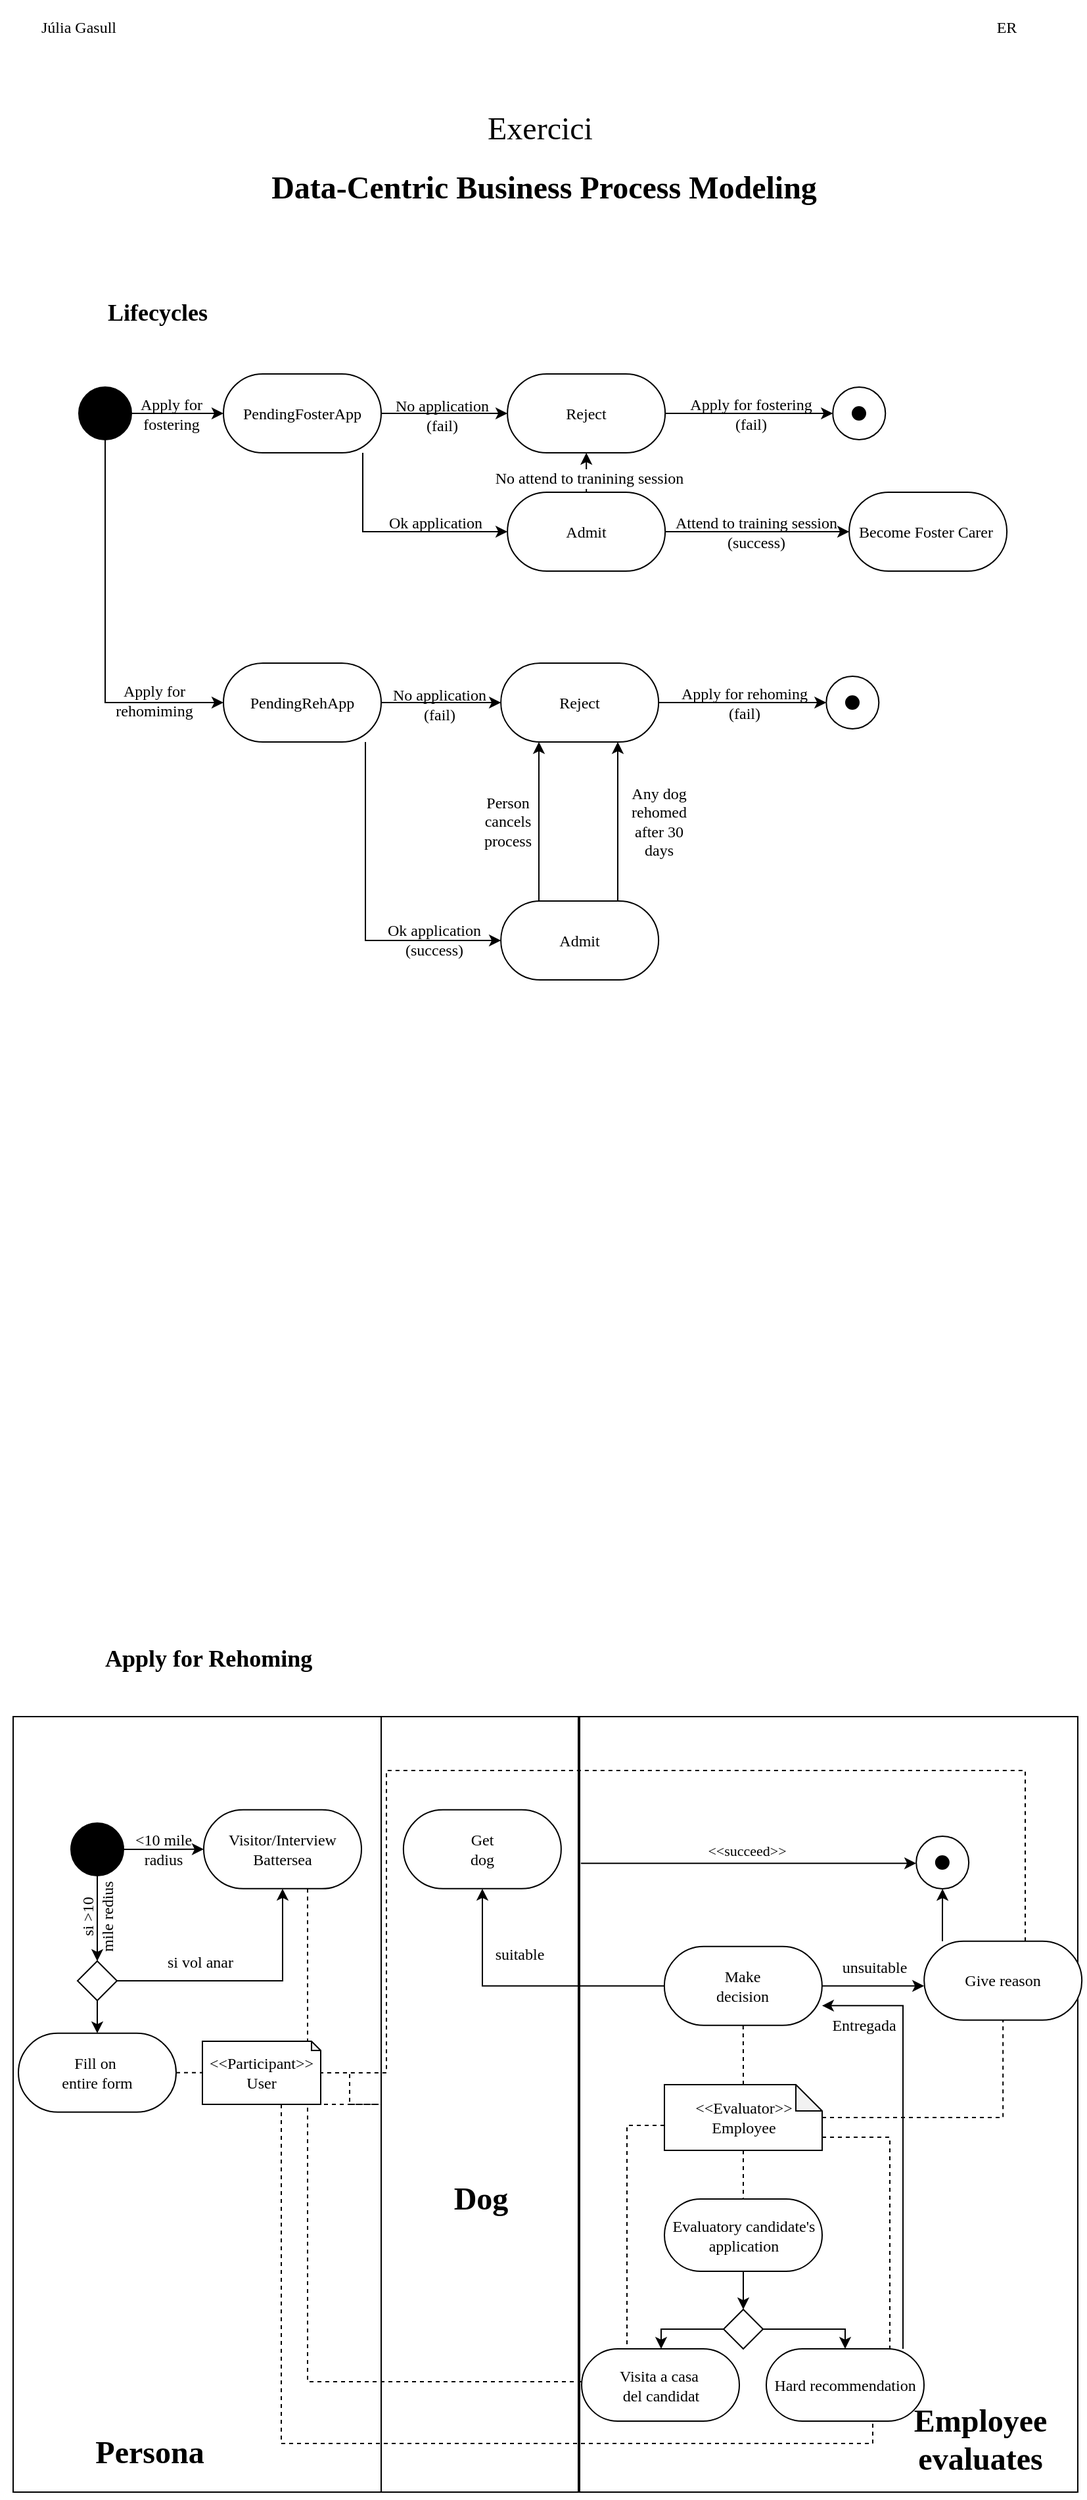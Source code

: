 <mxfile version="10.7.5" type="device"><diagram id="cX-8CvLg5jDGHsKh0xdP" name="Page-1"><mxGraphModel dx="966" dy="2077" grid="1" gridSize="10" guides="1" tooltips="1" connect="1" arrows="1" fold="1" page="1" pageScale="1" pageWidth="827" pageHeight="1169" math="0" shadow="0"><root><mxCell id="0"/><mxCell id="1" parent="0"/><mxCell id="mZtfCBUHvW-HmK3XG3HY-113" value="" style="rounded=0;whiteSpace=wrap;html=1;labelBackgroundColor=none;fillColor=#FFFFFF;fontFamily=Rubik;fontColor=#000000;align=center;" vertex="1" parent="1"><mxGeometry x="441" y="1306" width="379" height="590" as="geometry"/></mxCell><mxCell id="mZtfCBUHvW-HmK3XG3HY-111" value="" style="rounded=0;whiteSpace=wrap;html=1;labelBackgroundColor=none;fillColor=#FFFFFF;fontFamily=Rubik;fontColor=#000000;align=center;" vertex="1" parent="1"><mxGeometry x="288" y="1306" width="152" height="590" as="geometry"/></mxCell><mxCell id="mZtfCBUHvW-HmK3XG3HY-109" value="" style="rounded=0;whiteSpace=wrap;html=1;labelBackgroundColor=none;fillColor=#FFFFFF;fontFamily=Rubik;fontColor=#000000;align=center;" vertex="1" parent="1"><mxGeometry x="10" y="1306" width="280" height="590" as="geometry"/></mxCell><mxCell id="mZtfCBUHvW-HmK3XG3HY-1" value="&lt;h1&gt;&lt;span style=&quot;font-weight: normal&quot;&gt;Exercici&lt;/span&gt;&amp;nbsp;&lt;/h1&gt;&lt;h1&gt;Data-Centric Business Process Modeling&lt;/h1&gt;" style="text;html=1;strokeColor=none;fillColor=none;align=center;verticalAlign=middle;whiteSpace=wrap;rounded=0;fontFamily=Rubik;" vertex="1" parent="1"><mxGeometry x="49" y="80" width="730" height="80" as="geometry"/></mxCell><mxCell id="mZtfCBUHvW-HmK3XG3HY-2" value="Júlia Gasull" style="text;html=1;strokeColor=none;fillColor=none;align=center;verticalAlign=middle;whiteSpace=wrap;rounded=0;fontFamily=Karla;" vertex="1" parent="1"><mxGeometry width="120" height="41" as="geometry"/></mxCell><mxCell id="mZtfCBUHvW-HmK3XG3HY-3" value="ER" style="text;html=1;strokeColor=none;fillColor=none;align=center;verticalAlign=middle;whiteSpace=wrap;rounded=0;fontFamily=Karla;" vertex="1" parent="1"><mxGeometry x="706" y="0.5" width="120" height="41" as="geometry"/></mxCell><mxCell id="mZtfCBUHvW-HmK3XG3HY-4" value="&lt;h2&gt;&lt;span style=&quot;&quot;&gt;Lifecycles&lt;/span&gt;&lt;/h2&gt;" style="text;html=1;strokeColor=none;fillColor=none;align=left;verticalAlign=middle;whiteSpace=wrap;rounded=0;fontFamily=Rubik;fontStyle=1" vertex="1" parent="1"><mxGeometry x="80" y="220" width="688" height="35" as="geometry"/></mxCell><mxCell id="mZtfCBUHvW-HmK3XG3HY-7" style="edgeStyle=orthogonalEdgeStyle;rounded=0;orthogonalLoop=1;jettySize=auto;html=1;fontFamily=Karla;" edge="1" parent="1" source="mZtfCBUHvW-HmK3XG3HY-5" target="mZtfCBUHvW-HmK3XG3HY-6"><mxGeometry relative="1" as="geometry"/></mxCell><mxCell id="mZtfCBUHvW-HmK3XG3HY-8" value="Apply for&lt;br&gt;fostering" style="text;html=1;resizable=0;points=[];align=center;verticalAlign=middle;labelBackgroundColor=none;fontFamily=Karla;" vertex="1" connectable="0" parent="mZtfCBUHvW-HmK3XG3HY-7"><mxGeometry x="-0.043" relative="1" as="geometry"><mxPoint x="-3.5" as="offset"/></mxGeometry></mxCell><mxCell id="mZtfCBUHvW-HmK3XG3HY-28" style="edgeStyle=orthogonalEdgeStyle;rounded=0;orthogonalLoop=1;jettySize=auto;html=1;entryX=0;entryY=0.5;entryDx=0;entryDy=0;fontFamily=Rubik;fontColor=#000000;" edge="1" parent="1" source="mZtfCBUHvW-HmK3XG3HY-5" target="mZtfCBUHvW-HmK3XG3HY-27"><mxGeometry relative="1" as="geometry"><Array as="points"><mxPoint x="80" y="534.5"/></Array></mxGeometry></mxCell><mxCell id="mZtfCBUHvW-HmK3XG3HY-29" value="Apply for&lt;br&gt;rehomiming&lt;br&gt;" style="text;html=1;resizable=0;points=[];align=center;verticalAlign=middle;labelBackgroundColor=none;fontFamily=Rubik;fontColor=#000000;" vertex="1" connectable="0" parent="mZtfCBUHvW-HmK3XG3HY-28"><mxGeometry x="0.369" y="35" relative="1" as="geometry"><mxPoint x="2" as="offset"/></mxGeometry></mxCell><mxCell id="mZtfCBUHvW-HmK3XG3HY-5" value="" style="ellipse;whiteSpace=wrap;html=1;aspect=fixed;fontFamily=Karla;align=left;fillColor=#000000;" vertex="1" parent="1"><mxGeometry x="60" y="294.5" width="40" height="40" as="geometry"/></mxCell><mxCell id="mZtfCBUHvW-HmK3XG3HY-11" style="edgeStyle=orthogonalEdgeStyle;rounded=0;orthogonalLoop=1;jettySize=auto;html=1;fontFamily=Rubik;" edge="1" parent="1" source="mZtfCBUHvW-HmK3XG3HY-6" target="mZtfCBUHvW-HmK3XG3HY-9"><mxGeometry relative="1" as="geometry"/></mxCell><mxCell id="mZtfCBUHvW-HmK3XG3HY-13" value="No application&lt;br&gt;(fail)&lt;br&gt;" style="text;html=1;resizable=0;points=[];align=center;verticalAlign=middle;labelBackgroundColor=none;fontFamily=Rubik;" vertex="1" connectable="0" parent="mZtfCBUHvW-HmK3XG3HY-11"><mxGeometry x="-0.05" y="-1" relative="1" as="geometry"><mxPoint as="offset"/></mxGeometry></mxCell><mxCell id="mZtfCBUHvW-HmK3XG3HY-12" style="edgeStyle=orthogonalEdgeStyle;rounded=0;orthogonalLoop=1;jettySize=auto;html=1;entryX=0;entryY=0.5;entryDx=0;entryDy=0;fontFamily=Rubik;" edge="1" parent="1" source="mZtfCBUHvW-HmK3XG3HY-6" target="mZtfCBUHvW-HmK3XG3HY-10"><mxGeometry relative="1" as="geometry"><Array as="points"><mxPoint x="276" y="404.5"/></Array></mxGeometry></mxCell><mxCell id="mZtfCBUHvW-HmK3XG3HY-14" value="Ok application&lt;br&gt;&lt;br&gt;" style="text;html=1;resizable=0;points=[];align=center;verticalAlign=middle;labelBackgroundColor=none;fontFamily=Rubik;" vertex="1" connectable="0" parent="mZtfCBUHvW-HmK3XG3HY-12"><mxGeometry x="0.323" relative="1" as="geometry"><mxPoint x="2" y="0.5" as="offset"/></mxGeometry></mxCell><mxCell id="mZtfCBUHvW-HmK3XG3HY-6" value="&lt;div style=&quot;text-align: center&quot;&gt;&lt;span&gt;PendingFosterApp&lt;/span&gt;&lt;/div&gt;" style="rounded=1;whiteSpace=wrap;html=1;fillColor=#FFFFFF;fontFamily=Rubik;align=center;arcSize=50;" vertex="1" parent="1"><mxGeometry x="170" y="284.5" width="120" height="60" as="geometry"/></mxCell><mxCell id="mZtfCBUHvW-HmK3XG3HY-18" value="" style="edgeStyle=orthogonalEdgeStyle;rounded=0;orthogonalLoop=1;jettySize=auto;html=1;fontFamily=Rubik;" edge="1" parent="1" source="mZtfCBUHvW-HmK3XG3HY-9" target="mZtfCBUHvW-HmK3XG3HY-19"><mxGeometry relative="1" as="geometry"><mxPoint x="586.059" y="314.5" as="targetPoint"/></mxGeometry></mxCell><mxCell id="mZtfCBUHvW-HmK3XG3HY-22" value="Apply for fostering&lt;br&gt;(fail)&lt;br&gt;" style="text;html=1;resizable=0;points=[];align=center;verticalAlign=middle;labelBackgroundColor=none;fontFamily=Rubik;fontColor=#000000;" vertex="1" connectable="0" parent="mZtfCBUHvW-HmK3XG3HY-18"><mxGeometry x="-0.217" y="2" relative="1" as="geometry"><mxPoint x="14.5" y="2" as="offset"/></mxGeometry></mxCell><mxCell id="mZtfCBUHvW-HmK3XG3HY-9" value="&lt;div style=&quot;text-align: center&quot;&gt;&lt;span&gt;Reject&lt;/span&gt;&lt;/div&gt;" style="rounded=1;whiteSpace=wrap;html=1;fillColor=#FFFFFF;fontFamily=Rubik;align=center;arcSize=50;" vertex="1" parent="1"><mxGeometry x="386.059" y="284.5" width="120" height="60" as="geometry"/></mxCell><mxCell id="mZtfCBUHvW-HmK3XG3HY-15" style="edgeStyle=orthogonalEdgeStyle;rounded=0;orthogonalLoop=1;jettySize=auto;html=1;fontFamily=Rubik;" edge="1" parent="1" source="mZtfCBUHvW-HmK3XG3HY-10" target="mZtfCBUHvW-HmK3XG3HY-9"><mxGeometry relative="1" as="geometry"/></mxCell><mxCell id="mZtfCBUHvW-HmK3XG3HY-16" value="No attend to tranining session" style="text;html=1;resizable=0;points=[];align=center;verticalAlign=middle;labelBackgroundColor=#ffffff;fontFamily=Rubik;" vertex="1" connectable="0" parent="mZtfCBUHvW-HmK3XG3HY-15"><mxGeometry x="0.337" y="-2" relative="1" as="geometry"><mxPoint y="3" as="offset"/></mxGeometry></mxCell><mxCell id="mZtfCBUHvW-HmK3XG3HY-25" value="" style="edgeStyle=orthogonalEdgeStyle;rounded=0;orthogonalLoop=1;jettySize=auto;html=1;fontFamily=Rubik;fontColor=#000000;" edge="1" parent="1" source="mZtfCBUHvW-HmK3XG3HY-10" target="mZtfCBUHvW-HmK3XG3HY-24"><mxGeometry relative="1" as="geometry"/></mxCell><mxCell id="mZtfCBUHvW-HmK3XG3HY-26" value="Attend to training session&lt;br&gt;(success)&lt;br&gt;" style="text;html=1;resizable=0;points=[];align=center;verticalAlign=middle;labelBackgroundColor=none;fontFamily=Rubik;fontColor=#000000;" vertex="1" connectable="0" parent="mZtfCBUHvW-HmK3XG3HY-25"><mxGeometry x="-0.319" y="1" relative="1" as="geometry"><mxPoint x="21.5" y="1" as="offset"/></mxGeometry></mxCell><mxCell id="mZtfCBUHvW-HmK3XG3HY-10" value="&lt;div style=&quot;text-align: center&quot;&gt;&lt;span&gt;Admit&lt;/span&gt;&lt;/div&gt;" style="rounded=1;whiteSpace=wrap;html=1;fillColor=#FFFFFF;fontFamily=Rubik;align=center;arcSize=50;" vertex="1" parent="1"><mxGeometry x="386.059" y="374.5" width="120" height="60" as="geometry"/></mxCell><mxCell id="mZtfCBUHvW-HmK3XG3HY-24" value="&lt;div style=&quot;text-align: center&quot;&gt;&lt;span&gt;Become Foster Carer&amp;nbsp;&lt;/span&gt;&lt;/div&gt;" style="rounded=1;whiteSpace=wrap;html=1;fillColor=#FFFFFF;fontFamily=Rubik;align=center;arcSize=50;" vertex="1" parent="1"><mxGeometry x="646.059" y="374.5" width="120" height="60" as="geometry"/></mxCell><mxCell id="mZtfCBUHvW-HmK3XG3HY-19" value="" style="ellipse;whiteSpace=wrap;html=1;aspect=fixed;fontFamily=Karla;align=left;fillColor=#FFFFFF;fontColor=#FFFFFF;" vertex="1" parent="1"><mxGeometry x="633.647" y="294.5" width="40" height="40" as="geometry"/></mxCell><mxCell id="mZtfCBUHvW-HmK3XG3HY-20" value="" style="ellipse;whiteSpace=wrap;html=1;aspect=fixed;fontFamily=Karla;align=left;fillColor=#000000;fontColor=#000000;" vertex="1" parent="1"><mxGeometry x="648.5" y="309.5" width="10" height="10" as="geometry"/></mxCell><mxCell id="mZtfCBUHvW-HmK3XG3HY-27" value="&lt;div style=&quot;text-align: center&quot;&gt;&lt;span&gt;PendingRehApp&lt;/span&gt;&lt;/div&gt;" style="rounded=1;whiteSpace=wrap;html=1;fillColor=#FFFFFF;fontFamily=Rubik;align=center;arcSize=50;" vertex="1" parent="1"><mxGeometry x="170" y="504.5" width="120" height="60" as="geometry"/></mxCell><mxCell id="mZtfCBUHvW-HmK3XG3HY-30" style="edgeStyle=orthogonalEdgeStyle;rounded=0;orthogonalLoop=1;jettySize=auto;html=1;fontFamily=Rubik;" edge="1" target="mZtfCBUHvW-HmK3XG3HY-36" parent="1" source="mZtfCBUHvW-HmK3XG3HY-27"><mxGeometry relative="1" as="geometry"><mxPoint x="292" y="534.5" as="sourcePoint"/></mxGeometry></mxCell><mxCell id="mZtfCBUHvW-HmK3XG3HY-31" value="No application&lt;br&gt;(fail)&lt;br&gt;" style="text;html=1;resizable=0;points=[];align=center;verticalAlign=middle;labelBackgroundColor=none;fontFamily=Rubik;" vertex="1" connectable="0" parent="mZtfCBUHvW-HmK3XG3HY-30"><mxGeometry x="-0.05" y="-1" relative="1" as="geometry"><mxPoint as="offset"/></mxGeometry></mxCell><mxCell id="mZtfCBUHvW-HmK3XG3HY-32" style="edgeStyle=orthogonalEdgeStyle;rounded=0;orthogonalLoop=1;jettySize=auto;html=1;entryX=0;entryY=0.5;entryDx=0;entryDy=0;fontFamily=Rubik;" edge="1" target="mZtfCBUHvW-HmK3XG3HY-41" parent="1" source="mZtfCBUHvW-HmK3XG3HY-27"><mxGeometry relative="1" as="geometry"><mxPoint x="278.118" y="564.5" as="sourcePoint"/><Array as="points"><mxPoint x="278" y="715.5"/></Array></mxGeometry></mxCell><mxCell id="mZtfCBUHvW-HmK3XG3HY-33" value="Ok application&lt;br&gt;(success)&lt;br&gt;" style="text;html=1;resizable=0;points=[];align=center;verticalAlign=middle;labelBackgroundColor=none;fontFamily=Rubik;" vertex="1" connectable="0" parent="mZtfCBUHvW-HmK3XG3HY-32"><mxGeometry x="0.323" relative="1" as="geometry"><mxPoint x="35" y="-0.5" as="offset"/></mxGeometry></mxCell><mxCell id="mZtfCBUHvW-HmK3XG3HY-34" value="" style="edgeStyle=orthogonalEdgeStyle;rounded=0;orthogonalLoop=1;jettySize=auto;html=1;fontFamily=Rubik;" edge="1" source="mZtfCBUHvW-HmK3XG3HY-36" target="mZtfCBUHvW-HmK3XG3HY-43" parent="1"><mxGeometry relative="1" as="geometry"><mxPoint x="581.059" y="534.5" as="targetPoint"/></mxGeometry></mxCell><mxCell id="mZtfCBUHvW-HmK3XG3HY-35" value="Apply for rehoming&lt;br&gt;(fail)&lt;br&gt;" style="text;html=1;resizable=0;points=[];align=center;verticalAlign=middle;labelBackgroundColor=none;fontFamily=Rubik;fontColor=#000000;" vertex="1" connectable="0" parent="mZtfCBUHvW-HmK3XG3HY-34"><mxGeometry x="-0.217" y="2" relative="1" as="geometry"><mxPoint x="14.5" y="2" as="offset"/></mxGeometry></mxCell><mxCell id="mZtfCBUHvW-HmK3XG3HY-36" value="&lt;div style=&quot;text-align: center&quot;&gt;&lt;span&gt;Reject&lt;/span&gt;&lt;/div&gt;" style="rounded=1;whiteSpace=wrap;html=1;fillColor=#FFFFFF;fontFamily=Rubik;align=center;arcSize=50;" vertex="1" parent="1"><mxGeometry x="381.059" y="504.5" width="120" height="60" as="geometry"/></mxCell><mxCell id="mZtfCBUHvW-HmK3XG3HY-37" style="edgeStyle=orthogonalEdgeStyle;rounded=0;orthogonalLoop=1;jettySize=auto;html=1;fontFamily=Rubik;" edge="1" source="mZtfCBUHvW-HmK3XG3HY-41" target="mZtfCBUHvW-HmK3XG3HY-36" parent="1"><mxGeometry relative="1" as="geometry"><Array as="points"><mxPoint x="410" y="624.5"/><mxPoint x="410" y="624.5"/></Array></mxGeometry></mxCell><mxCell id="mZtfCBUHvW-HmK3XG3HY-38" value="Person &lt;br&gt;cancels &lt;br&gt;process" style="text;html=1;resizable=0;points=[];align=center;verticalAlign=middle;labelBackgroundColor=#ffffff;fontFamily=Rubik;" vertex="1" connectable="0" parent="mZtfCBUHvW-HmK3XG3HY-37"><mxGeometry x="0.337" y="-2" relative="1" as="geometry"><mxPoint x="-26" y="20.5" as="offset"/></mxGeometry></mxCell><mxCell id="mZtfCBUHvW-HmK3XG3HY-45" style="edgeStyle=orthogonalEdgeStyle;rounded=0;orthogonalLoop=1;jettySize=auto;html=1;fontFamily=Rubik;fontColor=#000000;" edge="1" parent="1" source="mZtfCBUHvW-HmK3XG3HY-41" target="mZtfCBUHvW-HmK3XG3HY-36"><mxGeometry relative="1" as="geometry"><Array as="points"><mxPoint x="470" y="624.5"/><mxPoint x="470" y="624.5"/></Array></mxGeometry></mxCell><mxCell id="mZtfCBUHvW-HmK3XG3HY-46" value="Any dog &lt;br&gt;rehomed &lt;br&gt;after 30 &lt;br&gt;days" style="text;html=1;resizable=0;points=[];align=center;verticalAlign=middle;labelBackgroundColor=#ffffff;fontFamily=Rubik;fontColor=#000000;" vertex="1" connectable="0" parent="mZtfCBUHvW-HmK3XG3HY-45"><mxGeometry x="0.052" y="-2" relative="1" as="geometry"><mxPoint x="29" y="2.5" as="offset"/></mxGeometry></mxCell><mxCell id="mZtfCBUHvW-HmK3XG3HY-41" value="&lt;div style=&quot;text-align: center&quot;&gt;&lt;span&gt;Admit&lt;/span&gt;&lt;/div&gt;" style="rounded=1;whiteSpace=wrap;html=1;fillColor=#FFFFFF;fontFamily=Rubik;align=center;arcSize=50;" vertex="1" parent="1"><mxGeometry x="381.059" y="685.5" width="120" height="60" as="geometry"/></mxCell><mxCell id="mZtfCBUHvW-HmK3XG3HY-43" value="" style="ellipse;whiteSpace=wrap;html=1;aspect=fixed;fontFamily=Karla;align=left;fillColor=#FFFFFF;fontColor=#FFFFFF;" vertex="1" parent="1"><mxGeometry x="628.647" y="514.5" width="40" height="40" as="geometry"/></mxCell><mxCell id="mZtfCBUHvW-HmK3XG3HY-44" value="" style="ellipse;whiteSpace=wrap;html=1;aspect=fixed;fontFamily=Karla;align=left;fillColor=#000000;fontColor=#000000;" vertex="1" parent="1"><mxGeometry x="643.5" y="529.5" width="10" height="10" as="geometry"/></mxCell><mxCell id="mZtfCBUHvW-HmK3XG3HY-48" value="&lt;h2&gt;&lt;span&gt;Apply for Rehoming&lt;/span&gt;&lt;/h2&gt;" style="text;html=1;strokeColor=none;fillColor=none;align=left;verticalAlign=middle;whiteSpace=wrap;rounded=0;fontFamily=Rubik;fontStyle=1" vertex="1" parent="1"><mxGeometry x="78" y="1244" width="688" height="35" as="geometry"/></mxCell><mxCell id="mZtfCBUHvW-HmK3XG3HY-51" style="edgeStyle=orthogonalEdgeStyle;rounded=0;orthogonalLoop=1;jettySize=auto;html=1;fontFamily=Rubik;fontColor=#000000;" edge="1" parent="1" source="mZtfCBUHvW-HmK3XG3HY-49" target="mZtfCBUHvW-HmK3XG3HY-50"><mxGeometry relative="1" as="geometry"/></mxCell><mxCell id="mZtfCBUHvW-HmK3XG3HY-52" value="&amp;lt;10 mile &lt;br&gt;radius" style="text;html=1;resizable=0;points=[];align=center;verticalAlign=middle;labelBackgroundColor=none;fontFamily=Rubik;fontColor=#000000;" vertex="1" connectable="0" parent="mZtfCBUHvW-HmK3XG3HY-51"><mxGeometry x="0.039" relative="1" as="geometry"><mxPoint x="-1.5" as="offset"/></mxGeometry></mxCell><mxCell id="mZtfCBUHvW-HmK3XG3HY-56" style="edgeStyle=orthogonalEdgeStyle;rounded=0;orthogonalLoop=1;jettySize=auto;html=1;entryX=0.5;entryY=0;entryDx=0;entryDy=0;fontFamily=Rubik;fontColor=#000000;" edge="1" parent="1" source="mZtfCBUHvW-HmK3XG3HY-49" target="mZtfCBUHvW-HmK3XG3HY-53"><mxGeometry relative="1" as="geometry"/></mxCell><mxCell id="mZtfCBUHvW-HmK3XG3HY-57" value="si &amp;gt;10 &lt;br&gt;mile redius" style="text;html=1;resizable=0;points=[];align=center;verticalAlign=middle;labelBackgroundColor=none;fontFamily=Rubik;fontColor=#000000;rotation=-90;" vertex="1" connectable="0" parent="mZtfCBUHvW-HmK3XG3HY-56"><mxGeometry x="-0.041" y="-1" relative="1" as="geometry"><mxPoint x="0.5" y="1" as="offset"/></mxGeometry></mxCell><mxCell id="mZtfCBUHvW-HmK3XG3HY-49" value="" style="ellipse;whiteSpace=wrap;html=1;aspect=fixed;fontFamily=Karla;align=left;fillColor=#000000;" vertex="1" parent="1"><mxGeometry x="54" y="1387" width="40" height="40" as="geometry"/></mxCell><mxCell id="mZtfCBUHvW-HmK3XG3HY-66" style="edgeStyle=orthogonalEdgeStyle;rounded=0;orthogonalLoop=1;jettySize=auto;html=1;dashed=1;endArrow=none;endFill=0;fontFamily=Rubik;fontColor=#000000;" edge="1" parent="1" source="mZtfCBUHvW-HmK3XG3HY-50" target="mZtfCBUHvW-HmK3XG3HY-64"><mxGeometry relative="1" as="geometry"><Array as="points"><mxPoint x="234" y="1507"/><mxPoint x="234" y="1507"/></Array></mxGeometry></mxCell><mxCell id="mZtfCBUHvW-HmK3XG3HY-50" value="&lt;div style=&quot;text-align: center&quot;&gt;&lt;span&gt;Visitor/Interview Battersea&lt;/span&gt;&lt;/div&gt;" style="rounded=1;whiteSpace=wrap;html=1;fillColor=#FFFFFF;fontFamily=Rubik;align=center;arcSize=50;" vertex="1" parent="1"><mxGeometry x="155" y="1376.929" width="120" height="60" as="geometry"/></mxCell><mxCell id="mZtfCBUHvW-HmK3XG3HY-58" style="edgeStyle=orthogonalEdgeStyle;rounded=0;orthogonalLoop=1;jettySize=auto;html=1;fontFamily=Rubik;fontColor=#000000;" edge="1" parent="1" source="mZtfCBUHvW-HmK3XG3HY-53" target="mZtfCBUHvW-HmK3XG3HY-50"><mxGeometry relative="1" as="geometry"><Array as="points"><mxPoint x="215" y="1507"/></Array></mxGeometry></mxCell><mxCell id="mZtfCBUHvW-HmK3XG3HY-59" value="si vol anar" style="text;html=1;resizable=0;points=[];align=center;verticalAlign=middle;labelBackgroundColor=#ffffff;fontFamily=Rubik;fontColor=#000000;" vertex="1" connectable="0" parent="mZtfCBUHvW-HmK3XG3HY-58"><mxGeometry x="-0.313" y="3" relative="1" as="geometry"><mxPoint x="-4.5" y="-11.5" as="offset"/></mxGeometry></mxCell><mxCell id="mZtfCBUHvW-HmK3XG3HY-62" value="" style="edgeStyle=orthogonalEdgeStyle;rounded=0;orthogonalLoop=1;jettySize=auto;html=1;fontFamily=Rubik;fontColor=#000000;" edge="1" parent="1" source="mZtfCBUHvW-HmK3XG3HY-53" target="mZtfCBUHvW-HmK3XG3HY-63"><mxGeometry relative="1" as="geometry"><mxPoint x="74" y="1652" as="targetPoint"/></mxGeometry></mxCell><mxCell id="mZtfCBUHvW-HmK3XG3HY-53" value="" style="rhombus;whiteSpace=wrap;html=1;labelBackgroundColor=none;fillColor=#FFFFFF;fontFamily=Rubik;fontColor=#000000;align=center;" vertex="1" parent="1"><mxGeometry x="59" y="1492" width="30" height="30" as="geometry"/></mxCell><mxCell id="mZtfCBUHvW-HmK3XG3HY-65" style="edgeStyle=orthogonalEdgeStyle;rounded=0;orthogonalLoop=1;jettySize=auto;html=1;fontFamily=Rubik;fontColor=#000000;dashed=1;endArrow=none;endFill=0;" edge="1" parent="1" source="mZtfCBUHvW-HmK3XG3HY-63" target="mZtfCBUHvW-HmK3XG3HY-64"><mxGeometry relative="1" as="geometry"/></mxCell><mxCell id="mZtfCBUHvW-HmK3XG3HY-63" value="&lt;div style=&quot;text-align: center&quot;&gt;&lt;span&gt;Fill on&amp;nbsp;&lt;/span&gt;&lt;/div&gt;&lt;div style=&quot;text-align: center&quot;&gt;&lt;span&gt;entire form&lt;/span&gt;&lt;/div&gt;" style="rounded=1;whiteSpace=wrap;html=1;fillColor=#FFFFFF;fontFamily=Rubik;align=center;arcSize=50;" vertex="1" parent="1"><mxGeometry x="14" y="1546.929" width="120" height="60" as="geometry"/></mxCell><mxCell id="mZtfCBUHvW-HmK3XG3HY-99" style="edgeStyle=orthogonalEdgeStyle;rounded=0;orthogonalLoop=1;jettySize=auto;html=1;entryX=0.5;entryY=1;entryDx=0;entryDy=0;endArrow=none;endFill=0;fontFamily=Rubik;fontColor=#000000;dashed=1;" edge="1" parent="1" source="mZtfCBUHvW-HmK3XG3HY-64" target="mZtfCBUHvW-HmK3XG3HY-94"><mxGeometry relative="1" as="geometry"><Array as="points"><mxPoint x="214" y="1859"/><mxPoint x="664" y="1859"/><mxPoint x="664" y="1842"/></Array></mxGeometry></mxCell><mxCell id="mZtfCBUHvW-HmK3XG3HY-64" value="&amp;lt;&amp;lt;Participant&amp;gt;&amp;gt;&lt;br&gt;User&lt;br&gt;" style="shape=note;whiteSpace=wrap;html=1;backgroundOutline=1;darkOpacity=0.05;labelBackgroundColor=none;fillColor=#FFFFFF;fontFamily=Rubik;fontColor=#000000;align=center;size=7;" vertex="1" parent="1"><mxGeometry x="154" y="1553" width="90" height="48" as="geometry"/></mxCell><mxCell id="mZtfCBUHvW-HmK3XG3HY-75" value="&amp;lt;&amp;lt;succeed&amp;gt;&amp;gt;" style="edgeStyle=orthogonalEdgeStyle;rounded=0;orthogonalLoop=1;jettySize=auto;html=1;endArrow=classic;endFill=1;fontFamily=Rubik;fontColor=#000000;" edge="1" parent="1" target="mZtfCBUHvW-HmK3XG3HY-73"><mxGeometry x="-0.009" y="10" relative="1" as="geometry"><mxPoint x="441.929" y="1417.571" as="sourcePoint"/><Array as="points"><mxPoint x="689" y="1417"/><mxPoint x="689" y="1417"/></Array><mxPoint as="offset"/></mxGeometry></mxCell><mxCell id="mZtfCBUHvW-HmK3XG3HY-67" value="&lt;div style=&quot;text-align: center&quot;&gt;&lt;span&gt;Get&lt;/span&gt;&lt;/div&gt;&lt;div style=&quot;text-align: center&quot;&gt;&lt;span&gt;dog&lt;/span&gt;&lt;/div&gt;" style="rounded=1;whiteSpace=wrap;html=1;fillColor=#FFFFFF;fontFamily=Rubik;align=center;arcSize=50;" vertex="1" parent="1"><mxGeometry x="306.929" y="1376.929" width="120" height="60" as="geometry"/></mxCell><mxCell id="mZtfCBUHvW-HmK3XG3HY-71" style="edgeStyle=orthogonalEdgeStyle;rounded=0;orthogonalLoop=1;jettySize=auto;html=1;endArrow=classic;endFill=1;fontFamily=Rubik;fontColor=#000000;" edge="1" parent="1" source="mZtfCBUHvW-HmK3XG3HY-70" target="mZtfCBUHvW-HmK3XG3HY-67"><mxGeometry relative="1" as="geometry"><Array as="points"><mxPoint x="367" y="1511"/></Array></mxGeometry></mxCell><mxCell id="mZtfCBUHvW-HmK3XG3HY-72" value="suitable" style="text;html=1;resizable=0;points=[];align=center;verticalAlign=middle;labelBackgroundColor=#ffffff;fontFamily=Rubik;fontColor=#000000;" vertex="1" connectable="0" parent="mZtfCBUHvW-HmK3XG3HY-71"><mxGeometry x="0.33" y="3" relative="1" as="geometry"><mxPoint x="30.5" y="-22" as="offset"/></mxGeometry></mxCell><mxCell id="mZtfCBUHvW-HmK3XG3HY-78" value="" style="edgeStyle=orthogonalEdgeStyle;rounded=0;orthogonalLoop=1;jettySize=auto;html=1;endArrow=classic;endFill=1;fontFamily=Rubik;fontColor=#000000;" edge="1" parent="1" source="mZtfCBUHvW-HmK3XG3HY-70" target="mZtfCBUHvW-HmK3XG3HY-77"><mxGeometry relative="1" as="geometry"><Array as="points"><mxPoint x="717" y="1507"/><mxPoint x="717" y="1507"/></Array></mxGeometry></mxCell><mxCell id="mZtfCBUHvW-HmK3XG3HY-80" value="unsuitable" style="text;html=1;resizable=0;points=[];align=center;verticalAlign=middle;labelBackgroundColor=#ffffff;fontFamily=Rubik;fontColor=#000000;direction=south;" vertex="1" connectable="0" parent="mZtfCBUHvW-HmK3XG3HY-78"><mxGeometry x="-0.283" y="-2" relative="1" as="geometry"><mxPoint x="11.357" y="-16" as="offset"/></mxGeometry></mxCell><mxCell id="mZtfCBUHvW-HmK3XG3HY-70" value="&lt;div style=&quot;text-align: center&quot;&gt;Make&lt;/div&gt;&lt;div style=&quot;text-align: center&quot;&gt;decision&lt;/div&gt;" style="rounded=1;whiteSpace=wrap;html=1;fillColor=#FFFFFF;fontFamily=Rubik;align=center;arcSize=50;" vertex="1" parent="1"><mxGeometry x="505.429" y="1480.929" width="120" height="60" as="geometry"/></mxCell><mxCell id="mZtfCBUHvW-HmK3XG3HY-79" style="edgeStyle=orthogonalEdgeStyle;rounded=0;orthogonalLoop=1;jettySize=auto;html=1;entryX=0.5;entryY=1;entryDx=0;entryDy=0;endArrow=classic;endFill=1;fontFamily=Rubik;fontColor=#000000;" edge="1" parent="1" source="mZtfCBUHvW-HmK3XG3HY-77" target="mZtfCBUHvW-HmK3XG3HY-73"><mxGeometry relative="1" as="geometry"><Array as="points"><mxPoint x="717" y="1457"/><mxPoint x="717" y="1457"/></Array></mxGeometry></mxCell><mxCell id="mZtfCBUHvW-HmK3XG3HY-101" style="edgeStyle=orthogonalEdgeStyle;rounded=0;orthogonalLoop=1;jettySize=auto;html=1;dashed=1;endArrow=none;endFill=0;fontFamily=Rubik;fontColor=#000000;" edge="1" parent="1" source="mZtfCBUHvW-HmK3XG3HY-77" target="mZtfCBUHvW-HmK3XG3HY-64"><mxGeometry relative="1" as="geometry"><Array as="points"><mxPoint x="780" y="1347"/><mxPoint x="294" y="1347"/><mxPoint x="294" y="1577"/></Array></mxGeometry></mxCell><mxCell id="mZtfCBUHvW-HmK3XG3HY-77" value="&lt;div style=&quot;text-align: center&quot;&gt;Give reason&lt;/div&gt;" style="rounded=1;whiteSpace=wrap;html=1;fillColor=#FFFFFF;fontFamily=Rubik;align=center;arcSize=50;" vertex="1" parent="1"><mxGeometry x="703.095" y="1476.929" width="120" height="60" as="geometry"/></mxCell><mxCell id="mZtfCBUHvW-HmK3XG3HY-73" value="" style="ellipse;whiteSpace=wrap;html=1;aspect=fixed;fontFamily=Karla;align=left;fillColor=#FFFFFF;fontColor=#FFFFFF;" vertex="1" parent="1"><mxGeometry x="697.076" y="1397" width="40" height="40" as="geometry"/></mxCell><mxCell id="mZtfCBUHvW-HmK3XG3HY-74" value="" style="ellipse;whiteSpace=wrap;html=1;aspect=fixed;fontFamily=Karla;align=left;fillColor=#000000;fontColor=#000000;" vertex="1" parent="1"><mxGeometry x="711.929" y="1412" width="10" height="10" as="geometry"/></mxCell><mxCell id="mZtfCBUHvW-HmK3XG3HY-85" style="edgeStyle=orthogonalEdgeStyle;rounded=0;orthogonalLoop=1;jettySize=auto;html=1;endArrow=none;endFill=0;fontFamily=Rubik;fontColor=#000000;dashed=1;" edge="1" parent="1" source="mZtfCBUHvW-HmK3XG3HY-84" target="mZtfCBUHvW-HmK3XG3HY-70"><mxGeometry relative="1" as="geometry"/></mxCell><mxCell id="mZtfCBUHvW-HmK3XG3HY-86" style="edgeStyle=orthogonalEdgeStyle;rounded=0;orthogonalLoop=1;jettySize=auto;html=1;dashed=1;endArrow=none;endFill=0;fontFamily=Rubik;fontColor=#000000;" edge="1" parent="1" source="mZtfCBUHvW-HmK3XG3HY-84" target="mZtfCBUHvW-HmK3XG3HY-77"><mxGeometry relative="1" as="geometry"/></mxCell><mxCell id="mZtfCBUHvW-HmK3XG3HY-88" style="edgeStyle=orthogonalEdgeStyle;rounded=0;orthogonalLoop=1;jettySize=auto;html=1;dashed=1;endArrow=none;endFill=0;fontFamily=Rubik;fontColor=#000000;" edge="1" parent="1" source="mZtfCBUHvW-HmK3XG3HY-84" target="mZtfCBUHvW-HmK3XG3HY-87"><mxGeometry relative="1" as="geometry"/></mxCell><mxCell id="mZtfCBUHvW-HmK3XG3HY-102" style="edgeStyle=orthogonalEdgeStyle;rounded=0;orthogonalLoop=1;jettySize=auto;html=1;dashed=1;endArrow=none;endFill=0;fontFamily=Rubik;fontColor=#000000;" edge="1" parent="1" source="mZtfCBUHvW-HmK3XG3HY-84" target="mZtfCBUHvW-HmK3XG3HY-92"><mxGeometry relative="1" as="geometry"><Array as="points"><mxPoint x="477" y="1617"/></Array></mxGeometry></mxCell><mxCell id="mZtfCBUHvW-HmK3XG3HY-103" style="edgeStyle=orthogonalEdgeStyle;rounded=0;orthogonalLoop=1;jettySize=auto;html=1;dashed=1;endArrow=none;endFill=0;fontFamily=Rubik;fontColor=#000000;" edge="1" parent="1" source="mZtfCBUHvW-HmK3XG3HY-84" target="mZtfCBUHvW-HmK3XG3HY-94"><mxGeometry relative="1" as="geometry"><Array as="points"><mxPoint x="677" y="1626"/></Array></mxGeometry></mxCell><mxCell id="mZtfCBUHvW-HmK3XG3HY-84" value="&amp;lt;&amp;lt;Evaluator&amp;gt;&amp;gt;&lt;br&gt;Employee&lt;br&gt;" style="shape=note;whiteSpace=wrap;html=1;backgroundOutline=1;darkOpacity=0.05;labelBackgroundColor=none;fillColor=#FFFFFF;fontFamily=Rubik;fontColor=#000000;align=center;size=20;" vertex="1" parent="1"><mxGeometry x="505.5" y="1586" width="120" height="50" as="geometry"/></mxCell><mxCell id="mZtfCBUHvW-HmK3XG3HY-104" style="edgeStyle=orthogonalEdgeStyle;rounded=0;orthogonalLoop=1;jettySize=auto;html=1;entryX=0.5;entryY=0;entryDx=0;entryDy=0;endArrow=classic;endFill=1;fontFamily=Rubik;fontColor=#000000;" edge="1" parent="1" source="mZtfCBUHvW-HmK3XG3HY-87" target="mZtfCBUHvW-HmK3XG3HY-89"><mxGeometry relative="1" as="geometry"/></mxCell><mxCell id="mZtfCBUHvW-HmK3XG3HY-87" value="&lt;div style=&quot;text-align: center&quot;&gt;Evaluatory candidate's application&lt;/div&gt;" style="rounded=1;whiteSpace=wrap;html=1;fillColor=#FFFFFF;fontFamily=Rubik;align=center;arcSize=50;" vertex="1" parent="1"><mxGeometry x="505.5" y="1673" width="120" height="55" as="geometry"/></mxCell><mxCell id="mZtfCBUHvW-HmK3XG3HY-93" style="edgeStyle=orthogonalEdgeStyle;rounded=0;orthogonalLoop=1;jettySize=auto;html=1;endArrow=classic;endFill=1;fontFamily=Rubik;fontColor=#000000;" edge="1" parent="1" source="mZtfCBUHvW-HmK3XG3HY-89" target="mZtfCBUHvW-HmK3XG3HY-92"><mxGeometry relative="1" as="geometry"><Array as="points"><mxPoint x="503" y="1772"/></Array></mxGeometry></mxCell><mxCell id="mZtfCBUHvW-HmK3XG3HY-105" style="edgeStyle=orthogonalEdgeStyle;rounded=0;orthogonalLoop=1;jettySize=auto;html=1;entryX=0.5;entryY=0;entryDx=0;entryDy=0;endArrow=classic;endFill=1;fontFamily=Rubik;fontColor=#000000;" edge="1" parent="1" source="mZtfCBUHvW-HmK3XG3HY-89" target="mZtfCBUHvW-HmK3XG3HY-94"><mxGeometry relative="1" as="geometry"><Array as="points"><mxPoint x="643" y="1772"/></Array></mxGeometry></mxCell><mxCell id="mZtfCBUHvW-HmK3XG3HY-89" value="" style="rhombus;whiteSpace=wrap;html=1;labelBackgroundColor=none;fillColor=#FFFFFF;fontFamily=Rubik;fontColor=#000000;align=center;" vertex="1" parent="1"><mxGeometry x="550.5" y="1757" width="30" height="30" as="geometry"/></mxCell><mxCell id="mZtfCBUHvW-HmK3XG3HY-100" style="edgeStyle=orthogonalEdgeStyle;rounded=0;orthogonalLoop=1;jettySize=auto;html=1;dashed=1;endArrow=none;endFill=0;fontFamily=Rubik;fontColor=#000000;" edge="1" parent="1" source="mZtfCBUHvW-HmK3XG3HY-111" target="mZtfCBUHvW-HmK3XG3HY-64"><mxGeometry relative="1" as="geometry"><Array as="points"/></mxGeometry></mxCell><mxCell id="mZtfCBUHvW-HmK3XG3HY-92" value="&lt;div style=&quot;text-align: center&quot;&gt;Visita a casa&amp;nbsp;&lt;/div&gt;&lt;div style=&quot;text-align: center&quot;&gt;del candidat&lt;/div&gt;" style="rounded=1;whiteSpace=wrap;html=1;fillColor=#FFFFFF;fontFamily=Rubik;align=center;arcSize=50;" vertex="1" parent="1"><mxGeometry x="442.5" y="1787" width="120" height="55" as="geometry"/></mxCell><mxCell id="mZtfCBUHvW-HmK3XG3HY-96" style="edgeStyle=orthogonalEdgeStyle;rounded=0;orthogonalLoop=1;jettySize=auto;html=1;entryX=1;entryY=0.75;entryDx=0;entryDy=0;endArrow=classic;endFill=1;fontFamily=Rubik;fontColor=#000000;" edge="1" parent="1" source="mZtfCBUHvW-HmK3XG3HY-94" target="mZtfCBUHvW-HmK3XG3HY-70"><mxGeometry relative="1" as="geometry"><Array as="points"><mxPoint x="687" y="1526"/></Array></mxGeometry></mxCell><mxCell id="mZtfCBUHvW-HmK3XG3HY-98" value="Entregada" style="text;html=1;resizable=0;points=[];align=center;verticalAlign=middle;labelBackgroundColor=#ffffff;fontFamily=Rubik;fontColor=#000000;" vertex="1" connectable="0" parent="mZtfCBUHvW-HmK3XG3HY-96"><mxGeometry x="-0.656" y="-3" relative="1" as="geometry"><mxPoint x="-33.5" y="-191" as="offset"/></mxGeometry></mxCell><mxCell id="mZtfCBUHvW-HmK3XG3HY-94" value="&lt;div style=&quot;text-align: center&quot;&gt;Hard recommendation&lt;/div&gt;" style="rounded=1;whiteSpace=wrap;html=1;fillColor=#FFFFFF;fontFamily=Rubik;align=center;arcSize=50;" vertex="1" parent="1"><mxGeometry x="583" y="1787" width="120" height="55" as="geometry"/></mxCell><mxCell id="mZtfCBUHvW-HmK3XG3HY-110" value="&lt;h1&gt;Persona&lt;/h1&gt;" style="text;html=1;strokeColor=none;fillColor=none;align=center;verticalAlign=middle;whiteSpace=wrap;rounded=0;labelBackgroundColor=none;fontFamily=Rubik;fontColor=#000000;" vertex="1" parent="1"><mxGeometry x="94" y="1856" width="40" height="20" as="geometry"/></mxCell><mxCell id="mZtfCBUHvW-HmK3XG3HY-112" style="edgeStyle=orthogonalEdgeStyle;rounded=0;orthogonalLoop=1;jettySize=auto;html=1;dashed=1;endArrow=none;endFill=0;fontFamily=Rubik;fontColor=#000000;" edge="1" parent="1" source="mZtfCBUHvW-HmK3XG3HY-92" target="mZtfCBUHvW-HmK3XG3HY-111"><mxGeometry relative="1" as="geometry"><mxPoint x="427.5" y="1811.857" as="sourcePoint"/><mxPoint x="234" y="1601.0" as="targetPoint"/><Array as="points"><mxPoint x="234" y="1812"/></Array></mxGeometry></mxCell><mxCell id="mZtfCBUHvW-HmK3XG3HY-114" value="&lt;h1&gt;Dog&lt;/h1&gt;" style="text;html=1;strokeColor=none;fillColor=none;align=center;verticalAlign=middle;whiteSpace=wrap;rounded=0;labelBackgroundColor=none;fontFamily=Rubik;fontColor=#000000;" vertex="1" parent="1"><mxGeometry x="345.5" y="1663" width="40" height="20" as="geometry"/></mxCell><mxCell id="mZtfCBUHvW-HmK3XG3HY-115" value="&lt;h1&gt;Employee evaluates&lt;/h1&gt;" style="text;html=1;strokeColor=none;fillColor=none;align=center;verticalAlign=middle;whiteSpace=wrap;rounded=0;labelBackgroundColor=none;fontFamily=Rubik;fontColor=#000000;" vertex="1" parent="1"><mxGeometry x="726" y="1846" width="40" height="20" as="geometry"/></mxCell></root></mxGraphModel></diagram></mxfile>